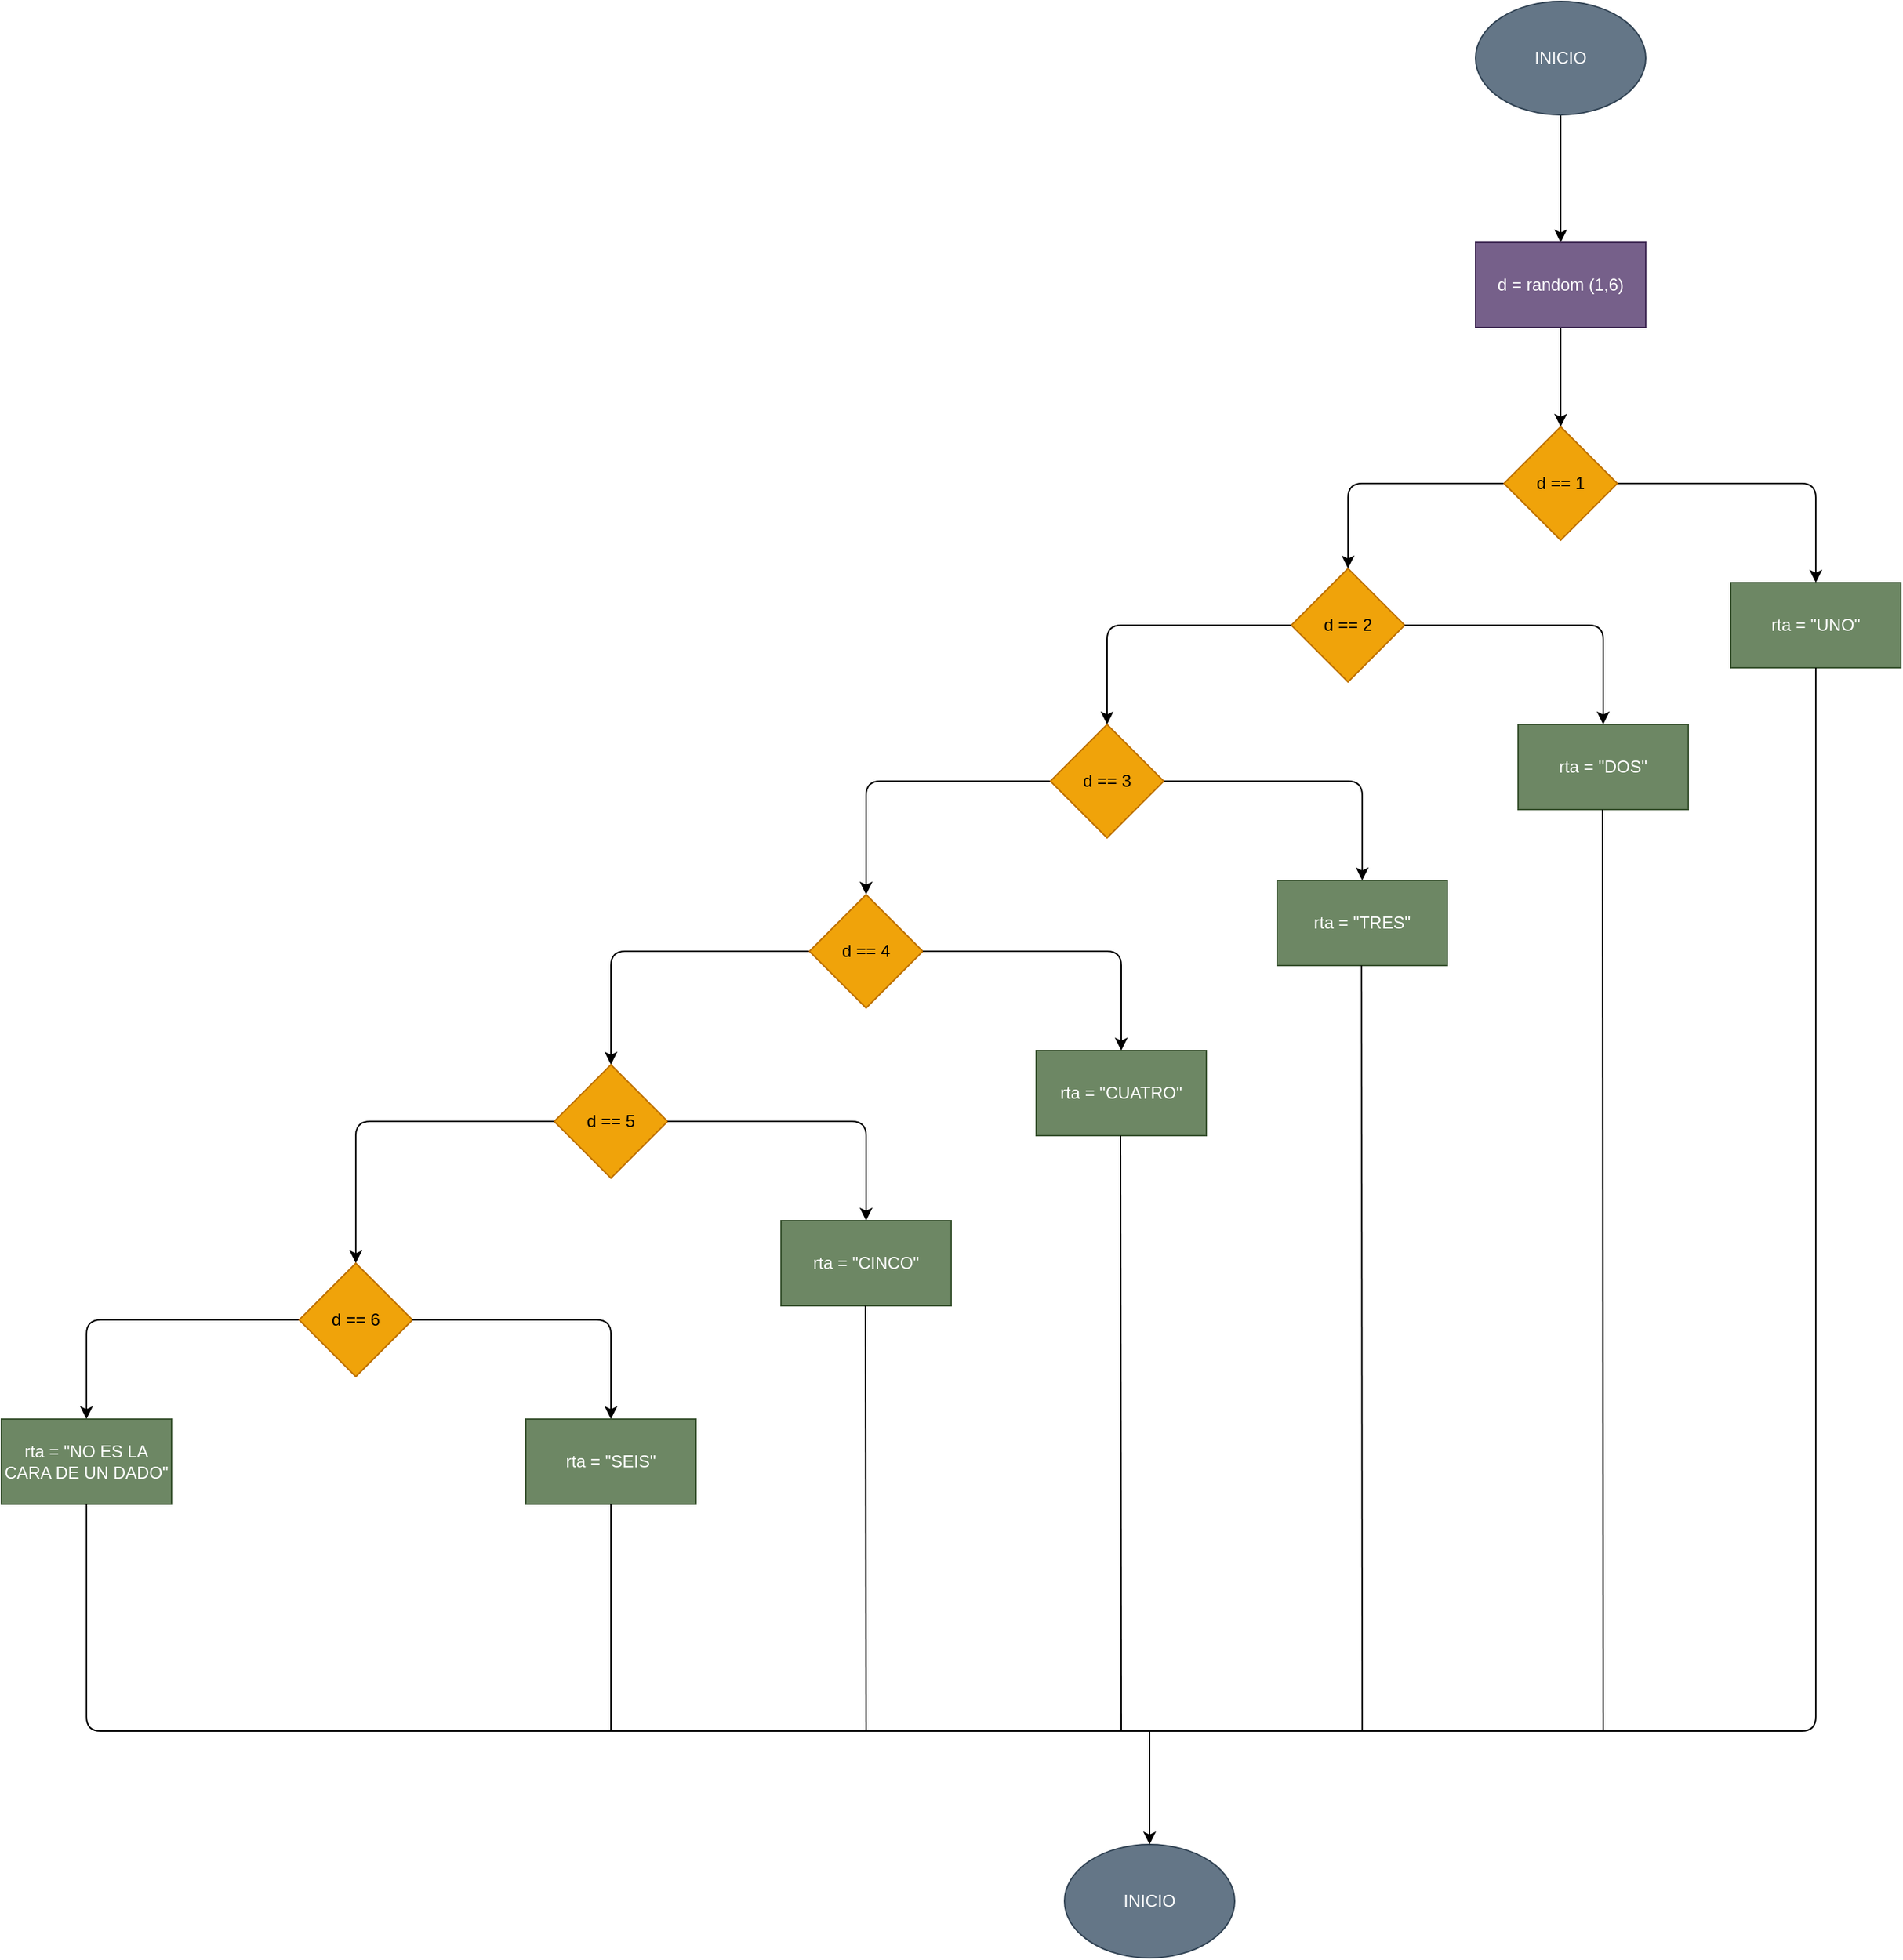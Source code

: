 <mxfile>
    <diagram id="Hur40HVn0jB5ZweuMj1o" name="Página-1">
        <mxGraphModel dx="1480" dy="411" grid="1" gridSize="10" guides="1" tooltips="1" connect="1" arrows="1" fold="1" page="1" pageScale="1" pageWidth="827" pageHeight="1169" math="0" shadow="0">
            <root>
                <mxCell id="0"/>
                <mxCell id="1" parent="0"/>
                <mxCell id="4" value="" style="edgeStyle=none;html=1;" parent="1" source="2" edge="1">
                    <mxGeometry relative="1" as="geometry">
                        <mxPoint x="330" y="220" as="targetPoint"/>
                    </mxGeometry>
                </mxCell>
                <mxCell id="2" value="INICIO" style="ellipse;whiteSpace=wrap;html=1;fillColor=#647687;strokeColor=#314354;fontColor=#ffffff;" parent="1" vertex="1">
                    <mxGeometry x="270" y="50" width="120" height="80" as="geometry"/>
                </mxCell>
                <mxCell id="6" value="" style="edgeStyle=none;html=1;" parent="1" target="5" edge="1">
                    <mxGeometry relative="1" as="geometry">
                        <mxPoint x="330" y="280" as="sourcePoint"/>
                    </mxGeometry>
                </mxCell>
                <mxCell id="9" value="" style="edgeStyle=none;html=1;" parent="1" source="5" target="8" edge="1">
                    <mxGeometry relative="1" as="geometry">
                        <Array as="points">
                            <mxPoint x="510" y="390"/>
                        </Array>
                    </mxGeometry>
                </mxCell>
                <mxCell id="13" value="" style="edgeStyle=none;html=1;" parent="1" source="5" target="12" edge="1">
                    <mxGeometry relative="1" as="geometry">
                        <Array as="points">
                            <mxPoint x="180" y="390"/>
                        </Array>
                    </mxGeometry>
                </mxCell>
                <mxCell id="5" value="d == 1" style="rhombus;whiteSpace=wrap;html=1;fillColor=#f0a30a;fontColor=#000000;strokeColor=#BD7000;" parent="1" vertex="1">
                    <mxGeometry x="290" y="350" width="80" height="80" as="geometry"/>
                </mxCell>
                <mxCell id="7" value="d = random (1,6)" style="rounded=0;whiteSpace=wrap;html=1;fillColor=#76608a;fontColor=#ffffff;strokeColor=#432D57;" parent="1" vertex="1">
                    <mxGeometry x="270" y="220" width="120" height="60" as="geometry"/>
                </mxCell>
                <mxCell id="8" value="rta = &quot;UNO&quot;" style="whiteSpace=wrap;html=1;fillColor=#6d8764;strokeColor=#3A5431;fontColor=#ffffff;" parent="1" vertex="1">
                    <mxGeometry x="450" y="460" width="120" height="60" as="geometry"/>
                </mxCell>
                <mxCell id="15" value="" style="edgeStyle=none;html=1;" parent="1" source="12" target="14" edge="1">
                    <mxGeometry relative="1" as="geometry">
                        <Array as="points">
                            <mxPoint x="10" y="490"/>
                        </Array>
                    </mxGeometry>
                </mxCell>
                <mxCell id="12" value="d == 2" style="rhombus;whiteSpace=wrap;html=1;fillColor=#f0a30a;fontColor=#000000;strokeColor=#BD7000;" parent="1" vertex="1">
                    <mxGeometry x="140" y="450" width="80" height="80" as="geometry"/>
                </mxCell>
                <mxCell id="17" value="" style="edgeStyle=none;html=1;" parent="1" source="14" target="16" edge="1">
                    <mxGeometry relative="1" as="geometry">
                        <Array as="points">
                            <mxPoint x="-160" y="600"/>
                        </Array>
                    </mxGeometry>
                </mxCell>
                <mxCell id="14" value="d == 3" style="rhombus;whiteSpace=wrap;html=1;fillColor=#f0a30a;fontColor=#000000;strokeColor=#BD7000;" parent="1" vertex="1">
                    <mxGeometry x="-30" y="560" width="80" height="80" as="geometry"/>
                </mxCell>
                <mxCell id="19" value="" style="edgeStyle=none;html=1;" parent="1" source="16" target="18" edge="1">
                    <mxGeometry relative="1" as="geometry">
                        <Array as="points">
                            <mxPoint x="-340" y="720"/>
                        </Array>
                    </mxGeometry>
                </mxCell>
                <mxCell id="16" value="d == 4" style="rhombus;whiteSpace=wrap;html=1;fillColor=#f0a30a;fontColor=#000000;strokeColor=#BD7000;" parent="1" vertex="1">
                    <mxGeometry x="-200" y="680" width="80" height="80" as="geometry"/>
                </mxCell>
                <mxCell id="21" value="" style="edgeStyle=none;html=1;" parent="1" source="18" target="20" edge="1">
                    <mxGeometry relative="1" as="geometry">
                        <Array as="points">
                            <mxPoint x="-520" y="840"/>
                        </Array>
                    </mxGeometry>
                </mxCell>
                <mxCell id="18" value="d == 5" style="rhombus;whiteSpace=wrap;html=1;fillColor=#f0a30a;fontColor=#000000;strokeColor=#BD7000;" parent="1" vertex="1">
                    <mxGeometry x="-380" y="800" width="80" height="80" as="geometry"/>
                </mxCell>
                <mxCell id="33" style="edgeStyle=none;html=1;entryX=0.5;entryY=0;entryDx=0;entryDy=0;" edge="1" parent="1" source="20" target="32">
                    <mxGeometry relative="1" as="geometry">
                        <Array as="points">
                            <mxPoint x="-710" y="980"/>
                        </Array>
                    </mxGeometry>
                </mxCell>
                <mxCell id="20" value="d == 6" style="rhombus;whiteSpace=wrap;html=1;fillColor=#f0a30a;fontColor=#000000;strokeColor=#BD7000;" parent="1" vertex="1">
                    <mxGeometry x="-560" y="940" width="80" height="80" as="geometry"/>
                </mxCell>
                <mxCell id="22" value="" style="edgeStyle=none;html=1;" parent="1" target="23" edge="1">
                    <mxGeometry relative="1" as="geometry">
                        <mxPoint x="220" y="490" as="sourcePoint"/>
                        <Array as="points">
                            <mxPoint x="360" y="490"/>
                        </Array>
                    </mxGeometry>
                </mxCell>
                <mxCell id="23" value="rta = &quot;DOS&quot;" style="whiteSpace=wrap;html=1;fillColor=#6d8764;strokeColor=#3A5431;fontColor=#ffffff;" parent="1" vertex="1">
                    <mxGeometry x="300" y="560" width="120" height="60" as="geometry"/>
                </mxCell>
                <mxCell id="24" value="" style="edgeStyle=none;html=1;" parent="1" target="25" edge="1">
                    <mxGeometry relative="1" as="geometry">
                        <mxPoint x="50" y="600" as="sourcePoint"/>
                        <Array as="points">
                            <mxPoint x="190" y="600"/>
                        </Array>
                    </mxGeometry>
                </mxCell>
                <mxCell id="25" value="rta = &quot;TRES&quot;" style="whiteSpace=wrap;html=1;fillColor=#6d8764;strokeColor=#3A5431;fontColor=#ffffff;" parent="1" vertex="1">
                    <mxGeometry x="130" y="670" width="120" height="60" as="geometry"/>
                </mxCell>
                <mxCell id="26" value="" style="edgeStyle=none;html=1;" parent="1" target="27" edge="1">
                    <mxGeometry relative="1" as="geometry">
                        <mxPoint x="-120" y="720" as="sourcePoint"/>
                        <Array as="points">
                            <mxPoint x="20" y="720"/>
                        </Array>
                    </mxGeometry>
                </mxCell>
                <mxCell id="27" value="rta = &quot;CUATRO&quot;" style="whiteSpace=wrap;html=1;fillColor=#6d8764;strokeColor=#3A5431;fontColor=#ffffff;" parent="1" vertex="1">
                    <mxGeometry x="-40" y="790" width="120" height="60" as="geometry"/>
                </mxCell>
                <mxCell id="28" value="" style="edgeStyle=none;html=1;" parent="1" target="29" edge="1">
                    <mxGeometry relative="1" as="geometry">
                        <mxPoint x="-300" y="840" as="sourcePoint"/>
                        <Array as="points">
                            <mxPoint x="-160" y="840"/>
                        </Array>
                    </mxGeometry>
                </mxCell>
                <mxCell id="29" value="rta = &quot;CINCO&quot;" style="whiteSpace=wrap;html=1;fillColor=#6d8764;strokeColor=#3A5431;fontColor=#ffffff;" parent="1" vertex="1">
                    <mxGeometry x="-220" y="910" width="120" height="60" as="geometry"/>
                </mxCell>
                <mxCell id="30" value="" style="edgeStyle=none;html=1;" parent="1" target="31" edge="1">
                    <mxGeometry relative="1" as="geometry">
                        <mxPoint x="-480" y="980" as="sourcePoint"/>
                        <Array as="points">
                            <mxPoint x="-340" y="980"/>
                        </Array>
                    </mxGeometry>
                </mxCell>
                <mxCell id="31" value="rta = &quot;SEIS&quot;" style="whiteSpace=wrap;html=1;fillColor=#6d8764;strokeColor=#3A5431;fontColor=#ffffff;" parent="1" vertex="1">
                    <mxGeometry x="-400" y="1050" width="120" height="60" as="geometry"/>
                </mxCell>
                <mxCell id="32" value="rta = &quot;NO ES LA CARA DE UN DADO&quot;" style="whiteSpace=wrap;html=1;fillColor=#6d8764;strokeColor=#3A5431;fontColor=#ffffff;" vertex="1" parent="1">
                    <mxGeometry x="-770" y="1050" width="120" height="60" as="geometry"/>
                </mxCell>
                <mxCell id="34" value="" style="endArrow=none;html=1;entryX=0.5;entryY=1;entryDx=0;entryDy=0;exitX=0.5;exitY=1;exitDx=0;exitDy=0;" edge="1" parent="1" source="8" target="32">
                    <mxGeometry width="50" height="50" relative="1" as="geometry">
                        <mxPoint x="-550" y="1130" as="sourcePoint"/>
                        <mxPoint x="-500" y="1080" as="targetPoint"/>
                        <Array as="points">
                            <mxPoint x="510" y="1110"/>
                            <mxPoint x="510" y="1270"/>
                            <mxPoint x="-710" y="1270"/>
                        </Array>
                    </mxGeometry>
                </mxCell>
                <mxCell id="35" value="" style="endArrow=none;html=1;entryX=0.5;entryY=1;entryDx=0;entryDy=0;" edge="1" parent="1" target="31">
                    <mxGeometry width="50" height="50" relative="1" as="geometry">
                        <mxPoint x="-340" y="1270" as="sourcePoint"/>
                        <mxPoint x="-480" y="1080" as="targetPoint"/>
                    </mxGeometry>
                </mxCell>
                <mxCell id="36" value="" style="endArrow=none;html=1;entryX=0.5;entryY=1;entryDx=0;entryDy=0;" edge="1" parent="1">
                    <mxGeometry width="50" height="50" relative="1" as="geometry">
                        <mxPoint x="-160" y="1270" as="sourcePoint"/>
                        <mxPoint x="-160.5" y="970" as="targetPoint"/>
                    </mxGeometry>
                </mxCell>
                <mxCell id="38" value="" style="endArrow=none;html=1;entryX=0.5;entryY=1;entryDx=0;entryDy=0;" edge="1" parent="1">
                    <mxGeometry width="50" height="50" relative="1" as="geometry">
                        <mxPoint x="20" y="1270" as="sourcePoint"/>
                        <mxPoint x="19.5" y="850" as="targetPoint"/>
                    </mxGeometry>
                </mxCell>
                <mxCell id="39" value="" style="endArrow=none;html=1;entryX=0.5;entryY=1;entryDx=0;entryDy=0;" edge="1" parent="1">
                    <mxGeometry width="50" height="50" relative="1" as="geometry">
                        <mxPoint x="190" y="1270" as="sourcePoint"/>
                        <mxPoint x="189.5" y="730" as="targetPoint"/>
                    </mxGeometry>
                </mxCell>
                <mxCell id="40" value="" style="endArrow=none;html=1;entryX=0.5;entryY=1;entryDx=0;entryDy=0;" edge="1" parent="1">
                    <mxGeometry width="50" height="50" relative="1" as="geometry">
                        <mxPoint x="360" y="1270" as="sourcePoint"/>
                        <mxPoint x="359.5" y="620" as="targetPoint"/>
                    </mxGeometry>
                </mxCell>
                <mxCell id="41" value="INICIO" style="ellipse;whiteSpace=wrap;html=1;fillColor=#647687;strokeColor=#314354;fontColor=#ffffff;" vertex="1" parent="1">
                    <mxGeometry x="-20" y="1350" width="120" height="80" as="geometry"/>
                </mxCell>
                <mxCell id="42" value="" style="endArrow=classic;html=1;entryX=0.5;entryY=0;entryDx=0;entryDy=0;" edge="1" parent="1" target="41">
                    <mxGeometry width="50" height="50" relative="1" as="geometry">
                        <mxPoint x="40" y="1270" as="sourcePoint"/>
                        <mxPoint x="20" y="1280" as="targetPoint"/>
                    </mxGeometry>
                </mxCell>
            </root>
        </mxGraphModel>
    </diagram>
</mxfile>